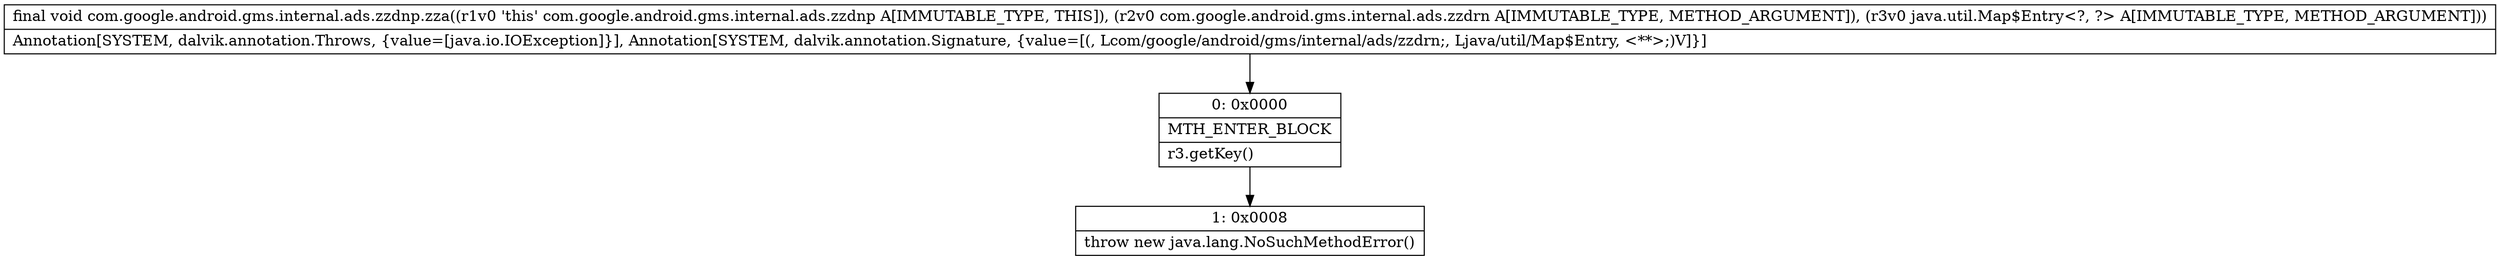 digraph "CFG forcom.google.android.gms.internal.ads.zzdnp.zza(Lcom\/google\/android\/gms\/internal\/ads\/zzdrn;Ljava\/util\/Map$Entry;)V" {
Node_0 [shape=record,label="{0\:\ 0x0000|MTH_ENTER_BLOCK\l|r3.getKey()\l}"];
Node_1 [shape=record,label="{1\:\ 0x0008|throw new java.lang.NoSuchMethodError()\l}"];
MethodNode[shape=record,label="{final void com.google.android.gms.internal.ads.zzdnp.zza((r1v0 'this' com.google.android.gms.internal.ads.zzdnp A[IMMUTABLE_TYPE, THIS]), (r2v0 com.google.android.gms.internal.ads.zzdrn A[IMMUTABLE_TYPE, METHOD_ARGUMENT]), (r3v0 java.util.Map$Entry\<?, ?\> A[IMMUTABLE_TYPE, METHOD_ARGUMENT]))  | Annotation[SYSTEM, dalvik.annotation.Throws, \{value=[java.io.IOException]\}], Annotation[SYSTEM, dalvik.annotation.Signature, \{value=[(, Lcom\/google\/android\/gms\/internal\/ads\/zzdrn;, Ljava\/util\/Map$Entry, \<**\>;)V]\}]\l}"];
MethodNode -> Node_0;
Node_0 -> Node_1;
}

